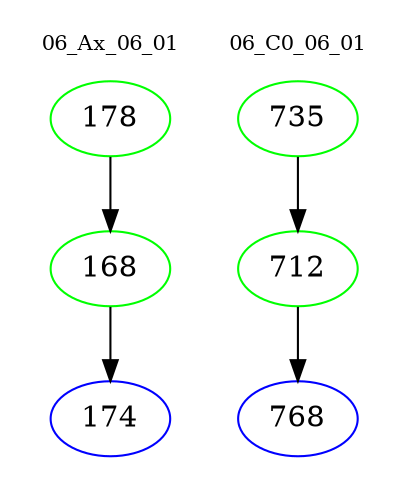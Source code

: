 digraph{
subgraph cluster_0 {
color = white
label = "06_Ax_06_01";
fontsize=10;
T0_178 [label="178", color="green"]
T0_178 -> T0_168 [color="black"]
T0_168 [label="168", color="green"]
T0_168 -> T0_174 [color="black"]
T0_174 [label="174", color="blue"]
}
subgraph cluster_1 {
color = white
label = "06_C0_06_01";
fontsize=10;
T1_735 [label="735", color="green"]
T1_735 -> T1_712 [color="black"]
T1_712 [label="712", color="green"]
T1_712 -> T1_768 [color="black"]
T1_768 [label="768", color="blue"]
}
}
